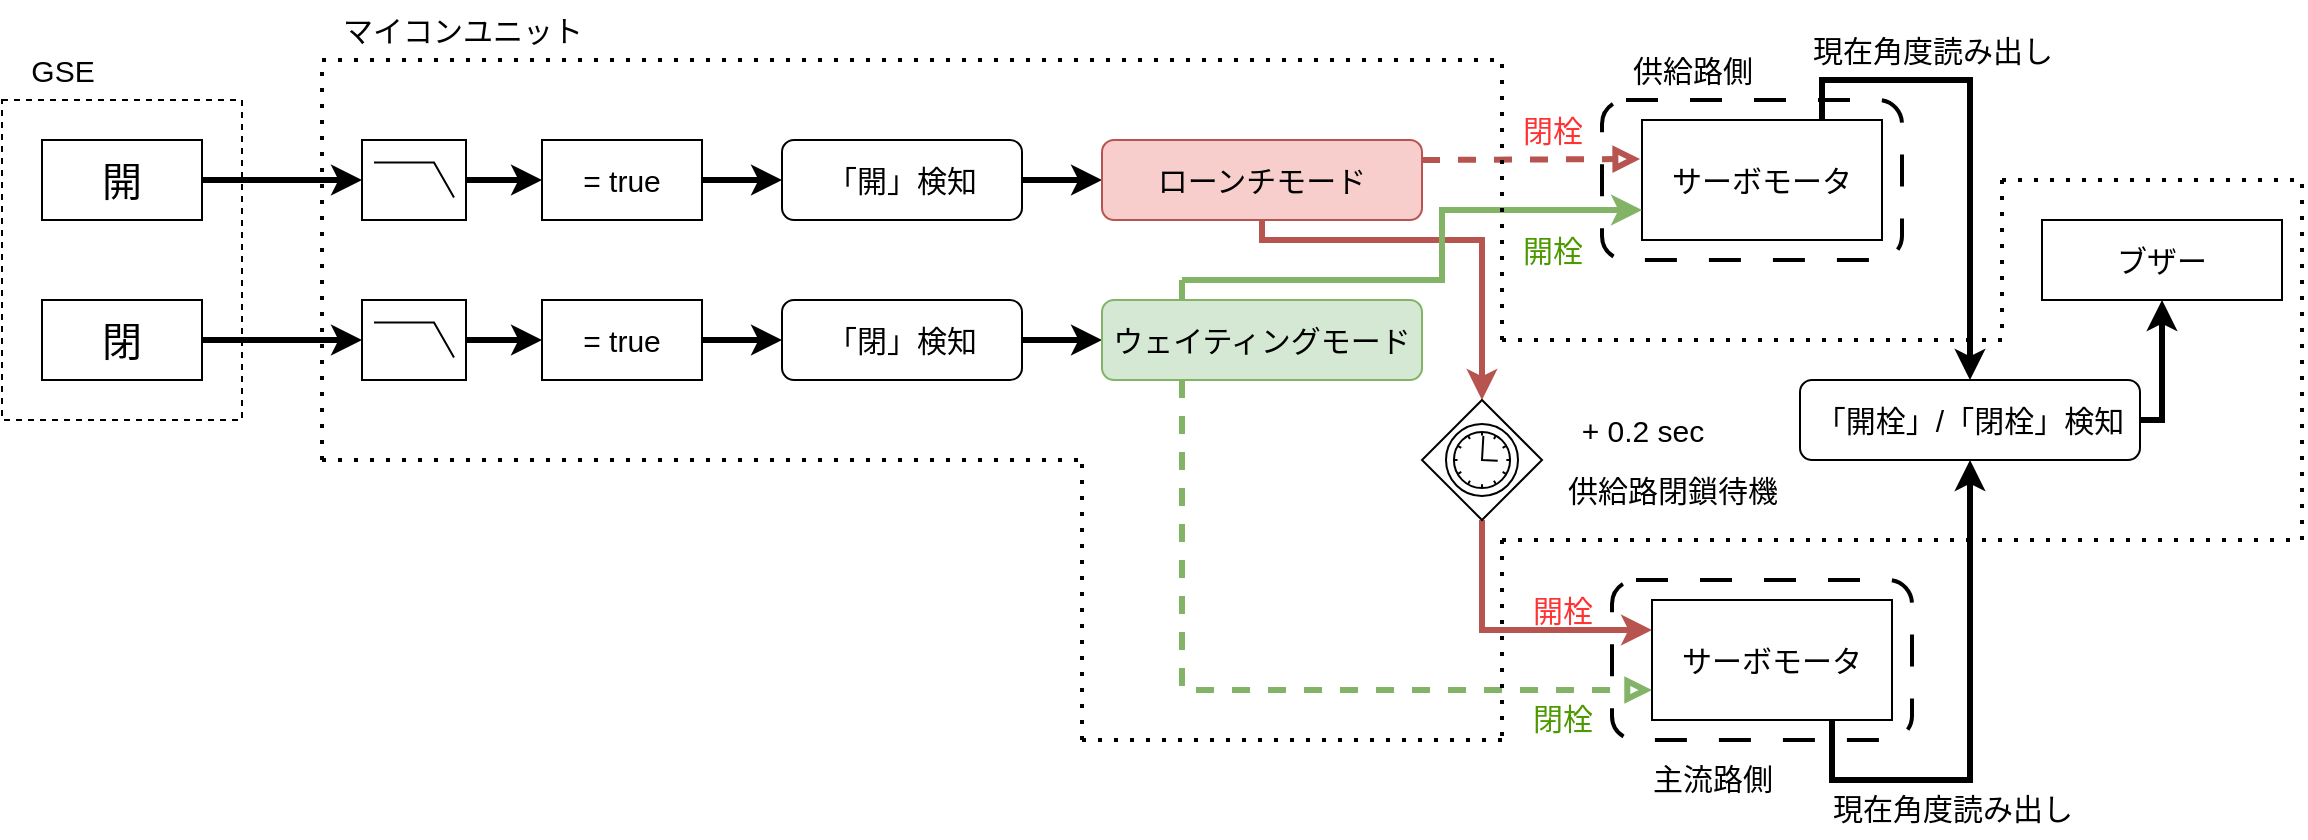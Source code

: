<mxfile>
    <diagram id="IizSbVGATayDMfFOChP5" name="ページ1">
        <mxGraphModel dx="1480" dy="951" grid="1" gridSize="10" guides="1" tooltips="1" connect="1" arrows="1" fold="1" page="1" pageScale="1" pageWidth="1169" pageHeight="827" math="0" shadow="0">
            <root>
                <mxCell id="0"/>
                <mxCell id="1" parent="0"/>
                <mxCell id="46" style="edgeStyle=elbowEdgeStyle;rounded=0;jumpSize=6;html=1;entryX=0.5;entryY=1;entryDx=0;entryDy=0;strokeWidth=3;fontSize=15;fontColor=#4D9900;endArrow=classic;endFill=1;exitX=0.75;exitY=1;exitDx=0;exitDy=0;" edge="1" parent="1" source="37" target="43">
                    <mxGeometry relative="1" as="geometry">
                        <mxPoint x="650" y="420" as="targetPoint"/>
                        <Array as="points">
                            <mxPoint x="970" y="400"/>
                        </Array>
                    </mxGeometry>
                </mxCell>
                <mxCell id="38" value="" style="rounded=1;whiteSpace=wrap;html=1;fontSize=15;fillColor=none;dashed=1;strokeWidth=2;dashPattern=8 8;" vertex="1" parent="1">
                    <mxGeometry x="905" y="300" width="150" height="80" as="geometry"/>
                </mxCell>
                <mxCell id="17" value="" style="rounded=1;whiteSpace=wrap;html=1;fontSize=15;fillColor=none;dashed=1;strokeWidth=2;dashPattern=8 8;" vertex="1" parent="1">
                    <mxGeometry x="900" y="60" width="150" height="80" as="geometry"/>
                </mxCell>
                <mxCell id="4" value="" style="rounded=0;whiteSpace=wrap;html=1;fontSize=20;fillColor=none;dashed=1;movable=0;resizable=0;rotatable=0;deletable=0;editable=0;connectable=0;" vertex="1" parent="1">
                    <mxGeometry x="100" y="60" width="120" height="160" as="geometry"/>
                </mxCell>
                <mxCell id="6" style="edgeStyle=none;html=1;fontSize=20;endArrow=classic;endFill=1;strokeWidth=3;" edge="1" parent="1" source="2">
                    <mxGeometry relative="1" as="geometry">
                        <mxPoint x="280" y="100" as="targetPoint"/>
                    </mxGeometry>
                </mxCell>
                <mxCell id="2" value="&lt;font style=&quot;font-size: 20px;&quot;&gt;開&lt;/font&gt;" style="rounded=0;whiteSpace=wrap;html=1;" vertex="1" parent="1">
                    <mxGeometry x="120" y="80" width="80" height="40" as="geometry"/>
                </mxCell>
                <mxCell id="7" style="edgeStyle=none;html=1;fontSize=20;strokeWidth=3;" edge="1" parent="1" source="3">
                    <mxGeometry relative="1" as="geometry">
                        <mxPoint x="280" y="180" as="targetPoint"/>
                    </mxGeometry>
                </mxCell>
                <mxCell id="3" value="&lt;span style=&quot;font-size: 20px;&quot;&gt;閉&lt;/span&gt;" style="rounded=0;whiteSpace=wrap;html=1;" vertex="1" parent="1">
                    <mxGeometry x="120" y="160" width="80" height="40" as="geometry"/>
                </mxCell>
                <mxCell id="23" style="edgeStyle=elbowEdgeStyle;rounded=0;elbow=vertical;html=1;entryX=0;entryY=0.5;entryDx=0;entryDy=0;strokeWidth=3;fontSize=15;endArrow=classic;endFill=1;" edge="1" parent="1" source="8" target="21">
                    <mxGeometry relative="1" as="geometry"/>
                </mxCell>
                <mxCell id="8" value="" style="verticalLabelPosition=bottom;shadow=0;dashed=0;align=center;html=1;verticalAlign=top;shape=mxgraph.electrical.logic_gates.lowpass_filter;fontSize=20;fillColor=none;" vertex="1" parent="1">
                    <mxGeometry x="280" y="160" width="52" height="40" as="geometry"/>
                </mxCell>
                <mxCell id="22" style="edgeStyle=elbowEdgeStyle;rounded=0;elbow=vertical;html=1;entryX=0;entryY=0.5;entryDx=0;entryDy=0;strokeWidth=3;fontSize=15;endArrow=classic;endFill=1;" edge="1" parent="1" source="9" target="13">
                    <mxGeometry relative="1" as="geometry"/>
                </mxCell>
                <mxCell id="9" value="" style="verticalLabelPosition=bottom;shadow=0;dashed=0;align=center;html=1;verticalAlign=top;shape=mxgraph.electrical.logic_gates.lowpass_filter;fontSize=20;fillColor=none;" vertex="1" parent="1">
                    <mxGeometry x="280" y="80" width="52" height="40" as="geometry"/>
                </mxCell>
                <mxCell id="24" style="edgeStyle=elbowEdgeStyle;rounded=0;elbow=vertical;html=1;entryX=0;entryY=0.5;entryDx=0;entryDy=0;strokeWidth=3;fontSize=15;endArrow=classic;endFill=1;" edge="1" parent="1" source="13" target="14">
                    <mxGeometry relative="1" as="geometry"/>
                </mxCell>
                <mxCell id="13" value="= true" style="rounded=0;whiteSpace=wrap;html=1;fontSize=15;fillColor=default;" vertex="1" parent="1">
                    <mxGeometry x="370" y="80" width="80" height="40" as="geometry"/>
                </mxCell>
                <mxCell id="25" style="edgeStyle=elbowEdgeStyle;rounded=0;elbow=vertical;html=1;entryX=0;entryY=0.5;entryDx=0;entryDy=0;strokeWidth=3;fontSize=15;endArrow=classic;endFill=1;" edge="1" parent="1" source="14" target="15">
                    <mxGeometry relative="1" as="geometry"/>
                </mxCell>
                <mxCell id="14" value="「開」検知" style="rounded=1;whiteSpace=wrap;html=1;fontSize=15;fillColor=default;" vertex="1" parent="1">
                    <mxGeometry x="490" y="80" width="120" height="40" as="geometry"/>
                </mxCell>
                <mxCell id="19" style="edgeStyle=elbowEdgeStyle;html=1;strokeWidth=3;fontSize=15;endArrow=block;endFill=0;rounded=0;elbow=vertical;exitX=1;exitY=0.25;exitDx=0;exitDy=0;entryX=-0.008;entryY=0.316;entryDx=0;entryDy=0;entryPerimeter=0;fillColor=#f8cecc;strokeColor=#b85450;dashed=1;" edge="1" parent="1" source="15" target="16">
                    <mxGeometry relative="1" as="geometry">
                        <mxPoint x="860" y="88" as="targetPoint"/>
                        <mxPoint x="930" y="84.857" as="sourcePoint"/>
                    </mxGeometry>
                </mxCell>
                <mxCell id="30" style="edgeStyle=elbowEdgeStyle;rounded=0;elbow=vertical;html=1;strokeWidth=3;fontSize=15;endArrow=classic;endFill=1;entryX=0.5;entryY=0;entryDx=0;entryDy=0;entryPerimeter=0;fillColor=#f8cecc;strokeColor=#b85450;" edge="1" parent="1" source="15" target="31">
                    <mxGeometry relative="1" as="geometry">
                        <mxPoint x="840" y="190" as="targetPoint"/>
                        <Array as="points">
                            <mxPoint x="730" y="130"/>
                        </Array>
                    </mxGeometry>
                </mxCell>
                <mxCell id="15" value="ローンチモード" style="rounded=1;whiteSpace=wrap;html=1;fontSize=15;fillColor=#f8cecc;strokeColor=#b85450;" vertex="1" parent="1">
                    <mxGeometry x="650" y="80" width="160" height="40" as="geometry"/>
                </mxCell>
                <mxCell id="45" style="edgeStyle=elbowEdgeStyle;rounded=0;jumpSize=6;html=1;entryX=0.5;entryY=0;entryDx=0;entryDy=0;strokeWidth=3;fontSize=15;fontColor=#4D9900;endArrow=classic;endFill=1;exitX=0.75;exitY=0;exitDx=0;exitDy=0;" edge="1" parent="1" source="16" target="43">
                    <mxGeometry relative="1" as="geometry">
                        <Array as="points">
                            <mxPoint x="970" y="50"/>
                        </Array>
                    </mxGeometry>
                </mxCell>
                <mxCell id="16" value="サーボモータ" style="rounded=0;whiteSpace=wrap;html=1;fontSize=15;fillColor=default;" vertex="1" parent="1">
                    <mxGeometry x="920" y="70" width="120" height="60" as="geometry"/>
                </mxCell>
                <mxCell id="18" value="供給路側" style="text;html=1;align=center;verticalAlign=middle;resizable=0;points=[];autosize=1;strokeColor=none;fillColor=none;fontSize=15;" vertex="1" parent="1">
                    <mxGeometry x="905" y="30" width="80" height="30" as="geometry"/>
                </mxCell>
                <mxCell id="20" value="&lt;font color=&quot;#ff3333&quot;&gt;閉栓&lt;/font&gt;" style="text;html=1;align=center;verticalAlign=middle;resizable=0;points=[];autosize=1;strokeColor=none;fillColor=none;fontSize=15;" vertex="1" parent="1">
                    <mxGeometry x="850" y="60" width="50" height="30" as="geometry"/>
                </mxCell>
                <mxCell id="27" style="edgeStyle=elbowEdgeStyle;rounded=0;elbow=vertical;html=1;entryX=0;entryY=0.5;entryDx=0;entryDy=0;strokeWidth=3;fontSize=15;endArrow=classic;endFill=1;" edge="1" parent="1" source="21" target="26">
                    <mxGeometry relative="1" as="geometry"/>
                </mxCell>
                <mxCell id="21" value="= true" style="rounded=0;whiteSpace=wrap;html=1;fontSize=15;fillColor=default;" vertex="1" parent="1">
                    <mxGeometry x="370" y="160" width="80" height="40" as="geometry"/>
                </mxCell>
                <mxCell id="29" style="edgeStyle=elbowEdgeStyle;rounded=0;elbow=vertical;html=1;entryX=0;entryY=0.5;entryDx=0;entryDy=0;strokeWidth=3;fontSize=15;endArrow=classic;endFill=1;" edge="1" parent="1" source="26" target="28">
                    <mxGeometry relative="1" as="geometry"/>
                </mxCell>
                <mxCell id="26" value="「閉」検知" style="rounded=1;whiteSpace=wrap;html=1;fontSize=15;fillColor=default;" vertex="1" parent="1">
                    <mxGeometry x="490" y="160" width="120" height="40" as="geometry"/>
                </mxCell>
                <mxCell id="34" style="edgeStyle=elbowEdgeStyle;rounded=0;html=1;strokeWidth=3;fontSize=15;endArrow=classic;endFill=1;entryX=0;entryY=0.75;entryDx=0;entryDy=0;jumpSize=6;fillColor=#d5e8d4;strokeColor=#82b366;" edge="1" parent="1" target="16">
                    <mxGeometry relative="1" as="geometry">
                        <mxPoint x="690" y="150" as="sourcePoint"/>
                        <mxPoint x="840" y="110" as="targetPoint"/>
                        <Array as="points">
                            <mxPoint x="820" y="120"/>
                        </Array>
                    </mxGeometry>
                </mxCell>
                <mxCell id="42" style="edgeStyle=elbowEdgeStyle;rounded=0;jumpSize=6;html=1;entryX=0;entryY=0.75;entryDx=0;entryDy=0;strokeWidth=3;fontSize=15;fontColor=#4D9900;endArrow=block;endFill=0;dashed=1;fillColor=#d5e8d4;strokeColor=#82b366;" edge="1" parent="1" source="28" target="37">
                    <mxGeometry relative="1" as="geometry">
                        <Array as="points">
                            <mxPoint x="690" y="270"/>
                        </Array>
                    </mxGeometry>
                </mxCell>
                <mxCell id="28" value="ウェイティングモード" style="rounded=1;whiteSpace=wrap;html=1;fontSize=15;fillColor=#d5e8d4;strokeColor=#82b366;" vertex="1" parent="1">
                    <mxGeometry x="650" y="160" width="160" height="40" as="geometry"/>
                </mxCell>
                <mxCell id="39" style="edgeStyle=elbowEdgeStyle;rounded=0;jumpSize=6;html=1;strokeWidth=3;fontSize=15;fontColor=#4D9900;endArrow=classic;endFill=1;entryX=0;entryY=0.25;entryDx=0;entryDy=0;fillColor=#f8cecc;strokeColor=#b85450;" edge="1" parent="1" source="31" target="37">
                    <mxGeometry relative="1" as="geometry">
                        <mxPoint x="840" y="340" as="targetPoint"/>
                        <Array as="points">
                            <mxPoint x="840" y="290"/>
                        </Array>
                    </mxGeometry>
                </mxCell>
                <mxCell id="31" value="" style="points=[[0.25,0.25,0],[0.5,0,0],[0.75,0.25,0],[1,0.5,0],[0.75,0.75,0],[0.5,1,0],[0.25,0.75,0],[0,0.5,0]];shape=mxgraph.bpmn.gateway2;html=1;verticalLabelPosition=bottom;labelBackgroundColor=#ffffff;verticalAlign=top;align=center;perimeter=rhombusPerimeter;outlineConnect=0;outline=standard;symbol=timer;strokeWidth=1;fontSize=15;fillColor=none;" vertex="1" parent="1">
                    <mxGeometry x="810" y="210" width="60" height="60" as="geometry"/>
                </mxCell>
                <mxCell id="32" value="+ 0.2 sec" style="text;html=1;align=center;verticalAlign=middle;resizable=0;points=[];autosize=1;strokeColor=none;fillColor=none;fontSize=15;" vertex="1" parent="1">
                    <mxGeometry x="880" y="210" width="80" height="30" as="geometry"/>
                </mxCell>
                <mxCell id="33" value="供給路閉鎖待機" style="text;html=1;align=center;verticalAlign=middle;resizable=0;points=[];autosize=1;strokeColor=none;fillColor=none;fontSize=15;" vertex="1" parent="1">
                    <mxGeometry x="870" y="240" width="130" height="30" as="geometry"/>
                </mxCell>
                <mxCell id="35" value="" style="endArrow=none;html=1;strokeWidth=3;fontSize=15;jumpSize=6;exitX=0.25;exitY=0;exitDx=0;exitDy=0;rounded=0;fillColor=#d5e8d4;strokeColor=#82b366;" edge="1" parent="1" source="28">
                    <mxGeometry width="50" height="50" relative="1" as="geometry">
                        <mxPoint x="720" y="180" as="sourcePoint"/>
                        <mxPoint x="690" y="150" as="targetPoint"/>
                    </mxGeometry>
                </mxCell>
                <mxCell id="36" value="&lt;font color=&quot;#4d9900&quot;&gt;開栓&lt;/font&gt;" style="text;html=1;align=center;verticalAlign=middle;resizable=0;points=[];autosize=1;strokeColor=none;fillColor=none;fontSize=15;fontColor=#FF3333;" vertex="1" parent="1">
                    <mxGeometry x="850" y="120" width="50" height="30" as="geometry"/>
                </mxCell>
                <mxCell id="37" value="サーボモータ" style="rounded=0;whiteSpace=wrap;html=1;fontSize=15;fillColor=default;" vertex="1" parent="1">
                    <mxGeometry x="925" y="310" width="120" height="60" as="geometry"/>
                </mxCell>
                <mxCell id="54" style="edgeStyle=elbowEdgeStyle;rounded=0;jumpSize=6;html=1;entryX=0.5;entryY=1;entryDx=0;entryDy=0;strokeWidth=3;fontSize=15;fontColor=#000000;endArrow=classic;endFill=1;" edge="1" parent="1" source="43" target="53">
                    <mxGeometry relative="1" as="geometry">
                        <Array as="points">
                            <mxPoint x="1180" y="190"/>
                        </Array>
                    </mxGeometry>
                </mxCell>
                <mxCell id="43" value="「開栓」/「閉栓」検知" style="rounded=1;whiteSpace=wrap;html=1;fontSize=15;fillColor=default;" vertex="1" parent="1">
                    <mxGeometry x="999" y="200" width="170" height="40" as="geometry"/>
                </mxCell>
                <mxCell id="47" value="&lt;font color=&quot;#000000&quot;&gt;現在角度読み出し&lt;/font&gt;" style="text;html=1;align=center;verticalAlign=middle;resizable=0;points=[];autosize=1;strokeColor=none;fillColor=none;fontSize=15;fontColor=#4D9900;" vertex="1" parent="1">
                    <mxGeometry x="995" y="20" width="140" height="30" as="geometry"/>
                </mxCell>
                <mxCell id="48" value="現在角度読み出し" style="text;html=1;align=center;verticalAlign=middle;resizable=0;points=[];autosize=1;strokeColor=none;fillColor=none;fontSize=15;fontColor=#000000;" vertex="1" parent="1">
                    <mxGeometry x="1005" y="399" width="140" height="30" as="geometry"/>
                </mxCell>
                <mxCell id="49" value="主流路側" style="text;html=1;align=center;verticalAlign=middle;resizable=0;points=[];autosize=1;strokeColor=none;fillColor=none;fontSize=15;" vertex="1" parent="1">
                    <mxGeometry x="915" y="384" width="80" height="30" as="geometry"/>
                </mxCell>
                <mxCell id="50" value="&lt;font color=&quot;#ff3333&quot;&gt;開栓&lt;/font&gt;" style="text;html=1;align=center;verticalAlign=middle;resizable=0;points=[];autosize=1;strokeColor=none;fillColor=none;fontSize=15;" vertex="1" parent="1">
                    <mxGeometry x="855" y="300" width="50" height="30" as="geometry"/>
                </mxCell>
                <mxCell id="51" value="&lt;font color=&quot;#4d9900&quot;&gt;閉栓&lt;/font&gt;" style="text;html=1;align=center;verticalAlign=middle;resizable=0;points=[];autosize=1;strokeColor=none;fillColor=none;fontSize=15;fontColor=#FF3333;" vertex="1" parent="1">
                    <mxGeometry x="855" y="354" width="50" height="30" as="geometry"/>
                </mxCell>
                <mxCell id="52" value="GSE" style="text;html=1;align=center;verticalAlign=middle;resizable=0;points=[];autosize=1;strokeColor=none;fillColor=none;fontSize=15;fontColor=#000000;" vertex="1" parent="1">
                    <mxGeometry x="100" y="30" width="60" height="30" as="geometry"/>
                </mxCell>
                <mxCell id="53" value="ブザー" style="rounded=0;whiteSpace=wrap;html=1;sketch=0;strokeWidth=1;fontSize=15;fontColor=#000000;fillColor=none;" vertex="1" parent="1">
                    <mxGeometry x="1120" y="120" width="120" height="40" as="geometry"/>
                </mxCell>
                <mxCell id="55" value="" style="endArrow=none;dashed=1;html=1;dashPattern=1 3;strokeWidth=2;rounded=0;fontSize=15;fontColor=#000000;jumpSize=6;" edge="1" parent="1">
                    <mxGeometry width="50" height="50" relative="1" as="geometry">
                        <mxPoint x="260" y="40" as="sourcePoint"/>
                        <mxPoint x="850" y="40" as="targetPoint"/>
                    </mxGeometry>
                </mxCell>
                <mxCell id="57" value="" style="endArrow=none;dashed=1;html=1;dashPattern=1 3;strokeWidth=2;rounded=0;fontSize=15;fontColor=#000000;jumpSize=6;" edge="1" parent="1">
                    <mxGeometry width="50" height="50" relative="1" as="geometry">
                        <mxPoint x="850" y="180" as="sourcePoint"/>
                        <mxPoint x="850" y="40" as="targetPoint"/>
                    </mxGeometry>
                </mxCell>
                <mxCell id="58" value="" style="endArrow=none;dashed=1;html=1;dashPattern=1 3;strokeWidth=2;rounded=0;fontSize=15;fontColor=#000000;jumpSize=6;" edge="1" parent="1">
                    <mxGeometry width="50" height="50" relative="1" as="geometry">
                        <mxPoint x="850" y="180" as="sourcePoint"/>
                        <mxPoint x="1100" y="180" as="targetPoint"/>
                    </mxGeometry>
                </mxCell>
                <mxCell id="59" value="" style="endArrow=none;dashed=1;html=1;dashPattern=1 3;strokeWidth=2;rounded=0;fontSize=15;fontColor=#000000;jumpSize=6;" edge="1" parent="1">
                    <mxGeometry width="50" height="50" relative="1" as="geometry">
                        <mxPoint x="1100" y="100" as="sourcePoint"/>
                        <mxPoint x="1100" y="180" as="targetPoint"/>
                    </mxGeometry>
                </mxCell>
                <mxCell id="60" value="" style="endArrow=none;dashed=1;html=1;dashPattern=1 3;strokeWidth=2;rounded=0;fontSize=15;fontColor=#000000;jumpSize=6;" edge="1" parent="1">
                    <mxGeometry width="50" height="50" relative="1" as="geometry">
                        <mxPoint x="1100" y="100" as="sourcePoint"/>
                        <mxPoint x="1250" y="100" as="targetPoint"/>
                    </mxGeometry>
                </mxCell>
                <mxCell id="61" value="" style="endArrow=none;dashed=1;html=1;dashPattern=1 3;strokeWidth=2;rounded=0;fontSize=15;fontColor=#000000;jumpSize=6;" edge="1" parent="1">
                    <mxGeometry width="50" height="50" relative="1" as="geometry">
                        <mxPoint x="1250" y="280" as="sourcePoint"/>
                        <mxPoint x="1250" y="100" as="targetPoint"/>
                    </mxGeometry>
                </mxCell>
                <mxCell id="62" value="" style="endArrow=none;dashed=1;html=1;dashPattern=1 3;strokeWidth=2;rounded=0;fontSize=15;fontColor=#000000;jumpSize=6;" edge="1" parent="1">
                    <mxGeometry width="50" height="50" relative="1" as="geometry">
                        <mxPoint x="850" y="280" as="sourcePoint"/>
                        <mxPoint x="1250" y="280" as="targetPoint"/>
                    </mxGeometry>
                </mxCell>
                <mxCell id="63" value="" style="endArrow=none;dashed=1;html=1;dashPattern=1 3;strokeWidth=2;rounded=0;fontSize=15;fontColor=#000000;jumpSize=6;" edge="1" parent="1">
                    <mxGeometry width="50" height="50" relative="1" as="geometry">
                        <mxPoint x="850" y="280" as="sourcePoint"/>
                        <mxPoint x="850" y="380" as="targetPoint"/>
                    </mxGeometry>
                </mxCell>
                <mxCell id="64" value="" style="endArrow=none;dashed=1;html=1;dashPattern=1 3;strokeWidth=2;rounded=0;fontSize=15;fontColor=#000000;jumpSize=6;" edge="1" parent="1">
                    <mxGeometry width="50" height="50" relative="1" as="geometry">
                        <mxPoint x="640" y="380" as="sourcePoint"/>
                        <mxPoint x="850" y="380" as="targetPoint"/>
                    </mxGeometry>
                </mxCell>
                <mxCell id="65" value="" style="endArrow=none;dashed=1;html=1;dashPattern=1 3;strokeWidth=2;rounded=0;fontSize=15;fontColor=#000000;jumpSize=6;" edge="1" parent="1">
                    <mxGeometry width="50" height="50" relative="1" as="geometry">
                        <mxPoint x="260" y="240" as="sourcePoint"/>
                        <mxPoint x="260" y="40" as="targetPoint"/>
                    </mxGeometry>
                </mxCell>
                <mxCell id="66" value="" style="endArrow=none;dashed=1;html=1;dashPattern=1 3;strokeWidth=2;rounded=0;fontSize=15;fontColor=#000000;jumpSize=6;" edge="1" parent="1">
                    <mxGeometry width="50" height="50" relative="1" as="geometry">
                        <mxPoint x="640" y="380" as="sourcePoint"/>
                        <mxPoint x="640" y="240" as="targetPoint"/>
                    </mxGeometry>
                </mxCell>
                <mxCell id="67" value="" style="endArrow=none;dashed=1;html=1;dashPattern=1 3;strokeWidth=2;rounded=0;fontSize=15;fontColor=#000000;jumpSize=6;" edge="1" parent="1">
                    <mxGeometry width="50" height="50" relative="1" as="geometry">
                        <mxPoint x="260" y="240" as="sourcePoint"/>
                        <mxPoint x="640" y="240" as="targetPoint"/>
                    </mxGeometry>
                </mxCell>
                <mxCell id="68" value="マイコンユニット" style="text;html=1;align=center;verticalAlign=middle;resizable=0;points=[];autosize=1;strokeColor=none;fillColor=none;fontSize=15;fontColor=#000000;" vertex="1" parent="1">
                    <mxGeometry x="260" y="10" width="140" height="30" as="geometry"/>
                </mxCell>
            </root>
        </mxGraphModel>
    </diagram>
</mxfile>